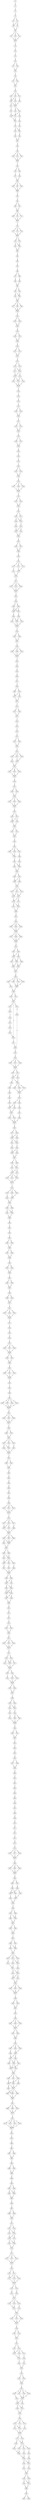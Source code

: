 strict digraph  {
	S0 -> S1 [ label = G ];
	S1 -> S2 [ label = C ];
	S2 -> S3 [ label = C ];
	S3 -> S4 [ label = T ];
	S3 -> S5 [ label = C ];
	S4 -> S6 [ label = C ];
	S5 -> S6 [ label = C ];
	S5 -> S7 [ label = A ];
	S6 -> S8 [ label = G ];
	S7 -> S8 [ label = G ];
	S8 -> S9 [ label = C ];
	S8 -> S10 [ label = T ];
	S8 -> S11 [ label = G ];
	S9 -> S12 [ label = A ];
	S10 -> S12 [ label = A ];
	S11 -> S12 [ label = A ];
	S12 -> S13 [ label = A ];
	S13 -> S14 [ label = C ];
	S14 -> S15 [ label = T ];
	S15 -> S16 [ label = A ];
	S16 -> S17 [ label = T ];
	S16 -> S18 [ label = C ];
	S17 -> S19 [ label = C ];
	S18 -> S19 [ label = C ];
	S19 -> S20 [ label = T ];
	S20 -> S21 [ label = G ];
	S20 -> S22 [ label = C ];
	S21 -> S23 [ label = T ];
	S22 -> S23 [ label = T ];
	S23 -> S24 [ label = C ];
	S24 -> S25 [ label = T ];
	S24 -> S26 [ label = C ];
	S24 -> S27 [ label = G ];
	S25 -> S28 [ label = A ];
	S25 -> S29 [ label = G ];
	S26 -> S28 [ label = A ];
	S27 -> S30 [ label = C ];
	S28 -> S31 [ label = G ];
	S28 -> S32 [ label = C ];
	S29 -> S32 [ label = C ];
	S30 -> S32 [ label = C ];
	S31 -> S33 [ label = T ];
	S32 -> S34 [ label = A ];
	S32 -> S35 [ label = C ];
	S33 -> S36 [ label = T ];
	S34 -> S37 [ label = G ];
	S35 -> S36 [ label = T ];
	S35 -> S38 [ label = C ];
	S36 -> S39 [ label = C ];
	S37 -> S39 [ label = C ];
	S38 -> S40 [ label = T ];
	S39 -> S41 [ label = C ];
	S40 -> S42 [ label = G ];
	S41 -> S43 [ label = T ];
	S41 -> S44 [ label = C ];
	S42 -> S43 [ label = T ];
	S43 -> S45 [ label = G ];
	S44 -> S46 [ label = T ];
	S45 -> S47 [ label = G ];
	S46 -> S47 [ label = G ];
	S47 -> S48 [ label = G ];
	S48 -> S49 [ label = G ];
	S49 -> S50 [ label = T ];
	S49 -> S51 [ label = A ];
	S49 -> S52 [ label = C ];
	S50 -> S53 [ label = T ];
	S51 -> S53 [ label = T ];
	S52 -> S53 [ label = T ];
	S53 -> S54 [ label = C ];
	S54 -> S55 [ label = C ];
	S54 -> S56 [ label = G ];
	S55 -> S57 [ label = C ];
	S56 -> S58 [ label = T ];
	S57 -> S59 [ label = C ];
	S58 -> S59 [ label = C ];
	S59 -> S60 [ label = G ];
	S59 -> S61 [ label = C ];
	S59 -> S62 [ label = T ];
	S60 -> S63 [ label = T ];
	S61 -> S63 [ label = T ];
	S62 -> S63 [ label = T ];
	S63 -> S64 [ label = G ];
	S64 -> S65 [ label = G ];
	S65 -> S66 [ label = G ];
	S65 -> S67 [ label = A ];
	S66 -> S68 [ label = T ];
	S67 -> S68 [ label = T ];
	S68 -> S69 [ label = C ];
	S68 -> S70 [ label = G ];
	S68 -> S71 [ label = T ];
	S69 -> S72 [ label = A ];
	S70 -> S72 [ label = A ];
	S71 -> S72 [ label = A ];
	S72 -> S73 [ label = T ];
	S73 -> S74 [ label = A ];
	S73 -> S75 [ label = C ];
	S73 -> S76 [ label = T ];
	S74 -> S77 [ label = A ];
	S75 -> S77 [ label = A ];
	S76 -> S77 [ label = A ];
	S77 -> S78 [ label = A ];
	S77 -> S79 [ label = G ];
	S78 -> S80 [ label = C ];
	S78 -> S81 [ label = T ];
	S79 -> S80 [ label = C ];
	S80 -> S82 [ label = A ];
	S81 -> S82 [ label = A ];
	S82 -> S83 [ label = A ];
	S83 -> S84 [ label = C ];
	S84 -> S85 [ label = C ];
	S85 -> S86 [ label = C ];
	S86 -> S87 [ label = A ];
	S86 -> S88 [ label = C ];
	S87 -> S89 [ label = G ];
	S88 -> S90 [ label = A ];
	S89 -> S91 [ label = C ];
	S90 -> S91 [ label = C ];
	S91 -> S92 [ label = C ];
	S91 -> S93 [ label = G ];
	S92 -> S94 [ label = A ];
	S92 -> S95 [ label = C ];
	S93 -> S95 [ label = C ];
	S94 -> S96 [ label = G ];
	S95 -> S96 [ label = G ];
	S96 -> S97 [ label = G ];
	S96 -> S98 [ label = A ];
	S96 -> S99 [ label = C ];
	S97 -> S100 [ label = G ];
	S98 -> S100 [ label = G ];
	S99 -> S100 [ label = G ];
	S100 -> S101 [ label = A ];
	S101 -> S102 [ label = T ];
	S101 -> S103 [ label = C ];
	S102 -> S104 [ label = G ];
	S103 -> S104 [ label = G ];
	S104 -> S105 [ label = A ];
	S105 -> S106 [ label = C ];
	S105 -> S107 [ label = T ];
	S106 -> S108 [ label = C ];
	S107 -> S108 [ label = C ];
	S108 -> S109 [ label = G ];
	S109 -> S110 [ label = A ];
	S109 -> S111 [ label = C ];
	S110 -> S112 [ label = A ];
	S111 -> S112 [ label = A ];
	S112 -> S113 [ label = G ];
	S113 -> S114 [ label = C ];
	S113 -> S115 [ label = T ];
	S114 -> S116 [ label = A ];
	S114 -> S117 [ label = T ];
	S115 -> S116 [ label = A ];
	S116 -> S118 [ label = C ];
	S116 -> S119 [ label = T ];
	S117 -> S119 [ label = T ];
	S118 -> S120 [ label = T ];
	S118 -> S121 [ label = C ];
	S119 -> S122 [ label = G ];
	S119 -> S121 [ label = C ];
	S120 -> S123 [ label = A ];
	S121 -> S123 [ label = A ];
	S122 -> S123 [ label = A ];
	S123 -> S124 [ label = G ];
	S124 -> S125 [ label = C ];
	S125 -> S126 [ label = T ];
	S126 -> S127 [ label = T ];
	S127 -> S128 [ label = C ];
	S127 -> S129 [ label = T ];
	S128 -> S130 [ label = C ];
	S129 -> S130 [ label = C ];
	S130 -> S131 [ label = A ];
	S131 -> S132 [ label = A ];
	S131 -> S133 [ label = G ];
	S132 -> S134 [ label = A ];
	S133 -> S134 [ label = A ];
	S134 -> S135 [ label = C ];
	S135 -> S136 [ label = C ];
	S135 -> S137 [ label = T ];
	S136 -> S138 [ label = C ];
	S137 -> S138 [ label = C ];
	S138 -> S139 [ label = A ];
	S139 -> S140 [ label = G ];
	S140 -> S141 [ label = C ];
	S141 -> S142 [ label = T ];
	S142 -> S143 [ label = G ];
	S142 -> S144 [ label = C ];
	S143 -> S145 [ label = G ];
	S144 -> S145 [ label = G ];
	S145 -> S146 [ label = G ];
	S146 -> S147 [ label = T ];
	S146 -> S148 [ label = C ];
	S146 -> S149 [ label = G ];
	S147 -> S150 [ label = C ];
	S148 -> S150 [ label = C ];
	S149 -> S150 [ label = C ];
	S150 -> S151 [ label = C ];
	S151 -> S152 [ label = A ];
	S151 -> S153 [ label = C ];
	S152 -> S154 [ label = A ];
	S153 -> S154 [ label = A ];
	S154 -> S155 [ label = G ];
	S155 -> S156 [ label = C ];
	S155 -> S157 [ label = T ];
	S156 -> S158 [ label = A ];
	S156 -> S159 [ label = G ];
	S157 -> S159 [ label = G ];
	S158 -> S160 [ label = A ];
	S159 -> S161 [ label = G ];
	S160 -> S162 [ label = C ];
	S161 -> S162 [ label = C ];
	S161 -> S163 [ label = A ];
	S162 -> S164 [ label = C ];
	S163 -> S164 [ label = C ];
	S164 -> S165 [ label = A ];
	S165 -> S166 [ label = T ];
	S165 -> S167 [ label = C ];
	S166 -> S168 [ label = G ];
	S167 -> S168 [ label = G ];
	S168 -> S169 [ label = A ];
	S169 -> S170 [ label = C ];
	S170 -> S171 [ label = C ];
	S170 -> S172 [ label = G ];
	S170 -> S173 [ label = A ];
	S171 -> S174 [ label = T ];
	S172 -> S175 [ label = C ];
	S173 -> S175 [ label = C ];
	S174 -> S176 [ label = C ];
	S175 -> S176 [ label = C ];
	S176 -> S177 [ label = A ];
	S177 -> S178 [ label = T ];
	S177 -> S179 [ label = A ];
	S177 -> S180 [ label = G ];
	S178 -> S181 [ label = C ];
	S179 -> S181 [ label = C ];
	S180 -> S181 [ label = C ];
	S181 -> S182 [ label = A ];
	S182 -> S183 [ label = A ];
	S183 -> S184 [ label = A ];
	S183 -> S185 [ label = G ];
	S184 -> S186 [ label = A ];
	S184 -> S187 [ label = C ];
	S185 -> S186 [ label = A ];
	S185 -> S187 [ label = C ];
	S186 -> S188 [ label = A ];
	S187 -> S189 [ label = G ];
	S188 -> S190 [ label = A ];
	S188 -> S191 [ label = G ];
	S189 -> S190 [ label = A ];
	S189 -> S192 [ label = C ];
	S190 -> S193 [ label = G ];
	S191 -> S193 [ label = G ];
	S192 -> S193 [ label = G ];
	S193 -> S194 [ label = T ];
	S194 -> S195 [ label = G ];
	S194 -> S196 [ label = C ];
	S195 -> S197 [ label = A ];
	S196 -> S197 [ label = A ];
	S197 -> S198 [ label = C ];
	S198 -> S199 [ label = T ];
	S198 -> S200 [ label = G ];
	S198 -> S201 [ label = C ];
	S199 -> S202 [ label = T ];
	S200 -> S202 [ label = T ];
	S201 -> S202 [ label = T ];
	S202 -> S203 [ label = G ];
	S203 -> S204 [ label = G ];
	S204 -> S205 [ label = A ];
	S205 -> S206 [ label = A ];
	S206 -> S207 [ label = C ];
	S207 -> S208 [ label = G ];
	S208 -> S209 [ label = T ];
	S208 -> S210 [ label = C ];
	S209 -> S211 [ label = C ];
	S210 -> S212 [ label = G ];
	S210 -> S211 [ label = C ];
	S211 -> S213 [ label = C ];
	S212 -> S213 [ label = C ];
	S213 -> S214 [ label = T ];
	S214 -> S215 [ label = G ];
	S214 -> S216 [ label = C ];
	S215 -> S217 [ label = T ];
	S216 -> S217 [ label = T ];
	S217 -> S218 [ label = T ];
	S218 -> S219 [ label = C ];
	S219 -> S220 [ label = T ];
	S220 -> S221 [ label = C ];
	S221 -> S222 [ label = C ];
	S221 -> S223 [ label = T ];
	S222 -> S224 [ label = C ];
	S223 -> S224 [ label = C ];
	S224 -> S225 [ label = C ];
	S225 -> S226 [ label = A ];
	S225 -> S227 [ label = T ];
	S225 -> S228 [ label = G ];
	S226 -> S229 [ label = A ];
	S227 -> S230 [ label = C ];
	S228 -> S230 [ label = C ];
	S229 -> S231 [ label = G ];
	S230 -> S231 [ label = G ];
	S231 -> S232 [ label = G ];
	S231 -> S233 [ label = A ];
	S231 -> S234 [ label = C ];
	S232 -> S235 [ label = T ];
	S233 -> S235 [ label = T ];
	S234 -> S235 [ label = T ];
	S235 -> S236 [ label = G ];
	S236 -> S237 [ label = G ];
	S237 -> S238 [ label = C ];
	S237 -> S239 [ label = A ];
	S238 -> S240 [ label = T ];
	S239 -> S240 [ label = T ];
	S240 -> S241 [ label = T ];
	S240 -> S242 [ label = C ];
	S240 -> S243 [ label = G ];
	S241 -> S244 [ label = C ];
	S242 -> S244 [ label = C ];
	S243 -> S244 [ label = C ];
	S244 -> S245 [ label = C ];
	S245 -> S246 [ label = G ];
	S245 -> S247 [ label = C ];
	S246 -> S248 [ label = G ];
	S247 -> S248 [ label = G ];
	S247 -> S249 [ label = C ];
	S248 -> S250 [ label = T ];
	S249 -> S250 [ label = T ];
	S250 -> S251 [ label = G ];
	S250 -> S252 [ label = C ];
	S251 -> S253 [ label = A ];
	S252 -> S253 [ label = A ];
	S253 -> S254 [ label = G ];
	S254 -> S255 [ label = C ];
	S255 -> S256 [ label = C ];
	S255 -> S257 [ label = G ];
	S255 -> S258 [ label = A ];
	S256 -> S259 [ label = T ];
	S257 -> S260 [ label = C ];
	S258 -> S259 [ label = T ];
	S259 -> S261 [ label = G ];
	S260 -> S262 [ label = C ];
	S261 -> S263 [ label = C ];
	S261 -> S264 [ label = A ];
	S262 -> S264 [ label = A ];
	S263 -> S265 [ label = G ];
	S264 -> S265 [ label = G ];
	S265 -> S266 [ label = T ];
	S265 -> S267 [ label = G ];
	S266 -> S268 [ label = C ];
	S267 -> S268 [ label = C ];
	S267 -> S269 [ label = T ];
	S268 -> S270 [ label = C ];
	S269 -> S270 [ label = C ];
	S270 -> S271 [ label = C ];
	S270 -> S272 [ label = G ];
	S270 -> S273 [ label = A ];
	S271 -> S274 [ label = G ];
	S271 -> S275 [ label = A ];
	S272 -> S274 [ label = G ];
	S273 -> S275 [ label = A ];
	S274 -> S276 [ label = T ];
	S275 -> S277 [ label = C ];
	S275 -> S276 [ label = T ];
	S276 -> S278 [ label = C ];
	S276 -> S279 [ label = G ];
	S277 -> S278 [ label = C ];
	S278 -> S280 [ label = T ];
	S279 -> S280 [ label = T ];
	S280 -> S281 [ label = A ];
	S281 -> S282 [ label = C ];
	S282 -> S283 [ label = G ];
	S282 -> S284 [ label = A ];
	S282 -> S285 [ label = C ];
	S283 -> S286 [ label = C ];
	S284 -> S286 [ label = C ];
	S285 -> S286 [ label = C ];
	S286 -> S287 [ label = A ];
	S286 -> S288 [ label = C ];
	S286 -> S289 [ label = G ];
	S287 -> S290 [ label = G ];
	S288 -> S290 [ label = G ];
	S289 -> S290 [ label = G ];
	S290 -> S291 [ label = A ];
	S291 -> S292 [ label = T ];
	S291 -> S293 [ label = G ];
	S292 -> S294 [ label = C ];
	S293 -> S294 [ label = C ];
	S293 -> S295 [ label = A ];
	S294 -> S296 [ label = C ];
	S294 -> S297 [ label = A ];
	S295 -> S298 [ label = T ];
	S295 -> S296 [ label = C ];
	S296 -> S299 [ label = C ];
	S296 -> S300 [ label = G ];
	S297 -> S299 [ label = C ];
	S298 -> S300 [ label = G ];
	S299 -> S301 [ label = G ];
	S300 -> S301 [ label = G ];
	S301 -> S302 [ label = G ];
	S302 -> S303 [ label = T ];
	S302 -> S304 [ label = G ];
	S302 -> S305 [ label = A ];
	S302 -> S306 [ label = C ];
	S303 -> S307 [ label = C ];
	S304 -> S308 [ label = G ];
	S305 -> S308 [ label = G ];
	S306 -> S308 [ label = G ];
	S307 -> S309 [ label = C ];
	S308 -> S309 [ label = C ];
	S309 -> S310 [ label = C ];
	S309 -> S311 [ label = G ];
	S310 -> S312 [ label = A ];
	S311 -> S312 [ label = A ];
	S312 -> S313 [ label = G ];
	S312 -> S314 [ label = T ];
	S312 -> S315 [ label = T ];
	S313 -> S316 [ label = C ];
	S314 -> S317 [ label = C ];
	S315 -> S318 [ label = G ];
	S316 -> S319 [ label = C ];
	S317 -> S320 [ label = C ];
	S318 -> S320 [ label = C ];
	S319 -> S321 [ label = T ];
	S320 -> S322 [ label = A ];
	S321 -> S323 [ label = C ];
	S322 -> S324 [ label = G ];
	S323 -> S325 [ label = C ];
	S324 -> S326 [ label = T ];
	S324 -> S327 [ label = G ];
	S324 -> S328 [ label = C ];
	S325 -> S314 [ label = T ];
	S326 -> S329 [ label = C ];
	S327 -> S329 [ label = C ];
	S328 -> S329 [ label = C ];
	S329 -> S330 [ label = C ];
	S329 -> S331 [ label = G ];
	S330 -> S332 [ label = A ];
	S331 -> S333 [ label = G ];
	S331 -> S332 [ label = A ];
	S332 -> S334 [ label = T ];
	S332 -> S335 [ label = C ];
	S333 -> S335 [ label = C ];
	S334 -> S336 [ label = A ];
	S335 -> S337 [ label = G ];
	S335 -> S338 [ label = T ];
	S335 -> S339 [ label = C ];
	S336 -> S340 [ label = A ];
	S337 -> S341 [ label = C ];
	S338 -> S341 [ label = C ];
	S339 -> S341 [ label = C ];
	S340 -> S342 [ label = A ];
	S341 -> S343 [ label = G ];
	S342 -> S344 [ label = A ];
	S343 -> S345 [ label = C ];
	S343 -> S346 [ label = G ];
	S344 -> S347 [ label = C ];
	S345 -> S347 [ label = C ];
	S345 -> S348 [ label = A ];
	S346 -> S349 [ label = G ];
	S347 -> S350 [ label = C ];
	S348 -> S350 [ label = C ];
	S349 -> S351 [ label = T ];
	S350 -> S352 [ label = A ];
	S350 -> S353 [ label = C ];
	S351 -> S354 [ label = G ];
	S352 -> S355 [ label = G ];
	S353 -> S355 [ label = G ];
	S354 -> S355 [ label = G ];
	S355 -> S356 [ label = A ];
	S356 -> S357 [ label = A ];
	S356 -> S358 [ label = C ];
	S357 -> S359 [ label = G ];
	S358 -> S360 [ label = A ];
	S358 -> S359 [ label = G ];
	S359 -> S361 [ label = A ];
	S359 -> S362 [ label = G ];
	S360 -> S361 [ label = A ];
	S361 -> S363 [ label = C ];
	S362 -> S364 [ label = A ];
	S363 -> S365 [ label = A ];
	S363 -> S366 [ label = G ];
	S364 -> S366 [ label = G ];
	S365 -> S367 [ label = G ];
	S366 -> S367 [ label = G ];
	S367 -> S368 [ label = C ];
	S367 -> S369 [ label = T ];
	S368 -> S370 [ label = A ];
	S368 -> S371 [ label = C ];
	S369 -> S371 [ label = C ];
	S370 -> S372 [ label = G ];
	S371 -> S373 [ label = A ];
	S371 -> S372 [ label = G ];
	S372 -> S374 [ label = A ];
	S372 -> S375 [ label = G ];
	S372 -> S376 [ label = C ];
	S373 -> S376 [ label = C ];
	S374 -> S377 [ label = C ];
	S375 -> S377 [ label = C ];
	S376 -> S377 [ label = C ];
	S377 -> S378 [ label = C ];
	S378 -> S379 [ label = G ];
	S378 -> S380 [ label = T ];
	S378 -> S381 [ label = A ];
	S379 -> S382 [ label = A ];
	S380 -> S383 [ label = C ];
	S381 -> S383 [ label = C ];
	S382 -> S384 [ label = G ];
	S383 -> S384 [ label = G ];
	S384 -> S385 [ label = A ];
	S384 -> S386 [ label = C ];
	S385 -> S387 [ label = C ];
	S385 -> S388 [ label = A ];
	S386 -> S388 [ label = A ];
	S387 -> S389 [ label = T ];
	S388 -> S389 [ label = T ];
	S389 -> S390 [ label = C ];
	S390 -> S391 [ label = A ];
	S391 -> S392 [ label = T ];
	S392 -> S393 [ label = C ];
	S393 -> S394 [ label = A ];
	S393 -> S395 [ label = G ];
	S394 -> S396 [ label = T ];
	S395 -> S396 [ label = T ];
	S396 -> S397 [ label = C ];
	S396 -> S398 [ label = A ];
	S397 -> S399 [ label = A ];
	S398 -> S399 [ label = A ];
	S399 -> S400 [ label = C ];
	S400 -> S401 [ label = C ];
	S400 -> S402 [ label = G ];
	S401 -> S403 [ label = C ];
	S402 -> S403 [ label = C ];
	S403 -> S404 [ label = C ];
	S404 -> S405 [ label = G ];
	S404 -> S406 [ label = A ];
	S405 -> S407 [ label = G ];
	S406 -> S407 [ label = G ];
	S407 -> S408 [ label = C ];
	S408 -> S409 [ label = G ];
	S408 -> S410 [ label = C ];
	S409 -> S411 [ label = A ];
	S410 -> S411 [ label = A ];
	S411 -> S412 [ label = C ];
	S412 -> S413 [ label = T ];
	S412 -> S414 [ label = C ];
	S412 -> S415 [ label = G ];
	S413 -> S416 [ label = T ];
	S414 -> S416 [ label = T ];
	S415 -> S416 [ label = T ];
	S416 -> S417 [ label = C ];
	S417 -> S418 [ label = C ];
	S418 -> S419 [ label = A ];
	S419 -> S420 [ label = G ];
	S420 -> S421 [ label = C ];
	S421 -> S422 [ label = C ];
	S421 -> S423 [ label = G ];
	S421 -> S424 [ label = T ];
	S422 -> S425 [ label = C ];
	S423 -> S425 [ label = C ];
	S424 -> S425 [ label = C ];
	S425 -> S426 [ label = C ];
	S425 -> S427 [ label = A ];
	S426 -> S428 [ label = G ];
	S427 -> S428 [ label = G ];
	S428 -> S429 [ label = A ];
	S429 -> S430 [ label = G ];
	S429 -> S431 [ label = C ];
	S429 -> S432 [ label = T ];
	S430 -> S433 [ label = T ];
	S431 -> S433 [ label = T ];
	S432 -> S433 [ label = T ];
	S433 -> S434 [ label = T ];
	S434 -> S435 [ label = T ];
	S435 -> S436 [ label = G ];
	S436 -> S437 [ label = C ];
	S437 -> S438 [ label = A ];
	S437 -> S439 [ label = T ];
	S437 -> S440 [ label = C ];
	S437 -> S441 [ label = G ];
	S438 -> S442 [ label = G ];
	S439 -> S442 [ label = G ];
	S440 -> S442 [ label = G ];
	S441 -> S442 [ label = G ];
	S442 -> S443 [ label = G ];
	S443 -> S444 [ label = G ];
	S443 -> S445 [ label = C ];
	S443 -> S446 [ label = T ];
	S444 -> S447 [ label = G ];
	S445 -> S447 [ label = G ];
	S446 -> S447 [ label = G ];
	S447 -> S448 [ label = T ];
	S448 -> S449 [ label = C ];
	S448 -> S450 [ label = G ];
	S449 -> S451 [ label = A ];
	S450 -> S451 [ label = A ];
	S451 -> S452 [ label = G ];
	S451 -> S453 [ label = C ];
	S451 -> S454 [ label = A ];
	S452 -> S455 [ label = T ];
	S452 -> S456 [ label = C ];
	S453 -> S457 [ label = G ];
	S454 -> S455 [ label = T ];
	S455 -> S458 [ label = T ];
	S456 -> S458 [ label = T ];
	S457 -> S458 [ label = T ];
	S458 -> S459 [ label = T ];
	S459 -> S460 [ label = C ];
	S459 -> S461 [ label = T ];
	S460 -> S462 [ label = C ];
	S461 -> S462 [ label = C ];
	S462 -> S463 [ label = A ];
	S463 -> S464 [ label = G ];
	S464 -> S465 [ label = A ];
	S465 -> S466 [ label = A ];
	S466 -> S467 [ label = G ];
	S467 -> S468 [ label = A ];
	S468 -> S469 [ label = C ];
	S469 -> S470 [ label = A ];
	S469 -> S471 [ label = G ];
	S469 -> S472 [ label = T ];
	S470 -> S473 [ label = G ];
	S471 -> S473 [ label = G ];
	S472 -> S473 [ label = G ];
	S473 -> S474 [ label = T ];
	S474 -> S475 [ label = T ];
	S474 -> S476 [ label = G ];
	S474 -> S477 [ label = C ];
	S475 -> S478 [ label = C ];
	S476 -> S479 [ label = G ];
	S476 -> S478 [ label = C ];
	S477 -> S480 [ label = A ];
	S478 -> S481 [ label = T ];
	S479 -> S481 [ label = T ];
	S480 -> S481 [ label = T ];
	S481 -> S482 [ label = T ];
	S481 -> S483 [ label = C ];
	S481 -> S484 [ label = G ];
	S482 -> S485 [ label = A ];
	S482 -> S486 [ label = G ];
	S483 -> S486 [ label = G ];
	S484 -> S486 [ label = G ];
	S485 -> S487 [ label = T ];
	S486 -> S487 [ label = T ];
	S487 -> S488 [ label = T ];
	S487 -> S489 [ label = G ];
	S488 -> S490 [ label = G ];
	S489 -> S490 [ label = G ];
	S489 -> S491 [ label = A ];
	S490 -> S492 [ label = G ];
	S490 -> S493 [ label = C ];
	S490 -> S494 [ label = T ];
	S491 -> S494 [ label = T ];
	S492 -> S495 [ label = T ];
	S493 -> S496 [ label = C ];
	S494 -> S497 [ label = G ];
	S495 -> S498 [ label = G ];
	S496 -> S498 [ label = G ];
	S497 -> S498 [ label = G ];
	S498 -> S499 [ label = T ];
	S498 -> S500 [ label = C ];
	S499 -> S501 [ label = G ];
	S500 -> S501 [ label = G ];
	S500 -> S502 [ label = C ];
	S501 -> S503 [ label = A ];
	S501 -> S504 [ label = C ];
	S502 -> S504 [ label = C ];
	S503 -> S505 [ label = A ];
	S503 -> S506 [ label = G ];
	S504 -> S506 [ label = G ];
	S504 -> S505 [ label = A ];
	S505 -> S507 [ label = G ];
	S506 -> S507 [ label = G ];
	S506 -> S508 [ label = A ];
	S507 -> S509 [ label = C ];
	S508 -> S509 [ label = C ];
	S509 -> S510 [ label = A ];
	S510 -> S511 [ label = G ];
	S511 -> S512 [ label = C ];
	S512 -> S513 [ label = A ];
	S513 -> S514 [ label = C ];
	S513 -> S515 [ label = G ];
	S514 -> S516 [ label = G ];
	S515 -> S516 [ label = G ];
	S516 -> S517 [ label = G ];
	S517 -> S518 [ label = C ];
	S517 -> S519 [ label = A ];
	S517 -> S520 [ label = G ];
	S518 -> S521 [ label = A ];
	S519 -> S521 [ label = A ];
	S520 -> S521 [ label = A ];
	S521 -> S522 [ label = A ];
	S522 -> S523 [ label = A ];
	S522 -> S524 [ label = G ];
	S523 -> S525 [ label = A ];
	S523 -> S526 [ label = G ];
	S524 -> S526 [ label = G ];
	S524 -> S527 [ label = C ];
	S525 -> S528 [ label = T ];
	S526 -> S528 [ label = T ];
	S527 -> S528 [ label = T ];
	S528 -> S529 [ label = C ];
	S528 -> S530 [ label = G ];
	S529 -> S531 [ label = T ];
	S530 -> S532 [ label = C ];
	S530 -> S533 [ label = G ];
	S531 -> S534 [ label = T ];
	S532 -> S534 [ label = T ];
	S533 -> S534 [ label = T ];
	S534 -> S535 [ label = T ];
	S534 -> S536 [ label = G ];
	S535 -> S537 [ label = G ];
	S536 -> S537 [ label = G ];
	S537 -> S538 [ label = T ];
	S538 -> S539 [ label = G ];
	S538 -> S540 [ label = T ];
	S539 -> S541 [ label = A ];
	S539 -> S542 [ label = C ];
	S540 -> S542 [ label = C ];
	S541 -> S543 [ label = A ];
	S542 -> S544 [ label = G ];
	S543 -> S545 [ label = G ];
	S544 -> S546 [ label = A ];
	S544 -> S547 [ label = C ];
	S545 -> S548 [ label = C ];
	S546 -> S548 [ label = C ];
	S547 -> S548 [ label = C ];
	S548 -> S549 [ label = A ];
	S549 -> S550 [ label = T ];
	S549 -> S551 [ label = C ];
	S550 -> S552 [ label = G ];
	S551 -> S552 [ label = G ];
	S552 -> S553 [ label = T ];
	S553 -> S554 [ label = C ];
	S554 -> S555 [ label = T ];
	S555 -> S556 [ label = A ];
	S556 -> S557 [ label = T ];
	S556 -> S558 [ label = C ];
	S557 -> S559 [ label = A ];
	S558 -> S559 [ label = A ];
	S559 -> S560 [ label = A ];
	S560 -> S561 [ label = C ];
	S561 -> S562 [ label = T ];
	S562 -> S563 [ label = T ];
	S563 -> S564 [ label = C ];
	S564 -> S565 [ label = C ];
	S565 -> S566 [ label = A ];
	S566 -> S567 [ label = C ];
	S567 -> S568 [ label = C ];
	S568 -> S569 [ label = A ];
	S569 -> S570 [ label = G ];
	S570 -> S571 [ label = A ];
	S571 -> S572 [ label = G ];
	S572 -> S573 [ label = C ];
	S573 -> S574 [ label = A ];
	S574 -> S575 [ label = C ];
	S575 -> S576 [ label = G ];
	S575 -> S577 [ label = C ];
	S575 -> S578 [ label = A ];
	S576 -> S579 [ label = G ];
	S577 -> S579 [ label = G ];
	S578 -> S579 [ label = G ];
	S579 -> S580 [ label = A ];
	S580 -> S581 [ label = T ];
	S580 -> S582 [ label = A ];
	S580 -> S583 [ label = G ];
	S581 -> S584 [ label = G ];
	S582 -> S584 [ label = G ];
	S583 -> S584 [ label = G ];
	S584 -> S585 [ label = A ];
	S585 -> S586 [ label = A ];
	S585 -> S587 [ label = G ];
	S586 -> S588 [ label = G ];
	S587 -> S589 [ label = A ];
	S588 -> S590 [ label = C ];
	S588 -> S591 [ label = T ];
	S589 -> S590 [ label = C ];
	S589 -> S592 [ label = G ];
	S590 -> S593 [ label = T ];
	S591 -> S594 [ label = C ];
	S592 -> S594 [ label = C ];
	S593 -> S595 [ label = G ];
	S594 -> S595 [ label = G ];
	S595 -> S596 [ label = G ];
	S596 -> S597 [ label = G ];
	S596 -> S598 [ label = C ];
	S597 -> S599 [ label = G ];
	S597 -> S600 [ label = C ];
	S598 -> S599 [ label = G ];
	S599 -> S601 [ label = A ];
	S600 -> S601 [ label = A ];
	S601 -> S602 [ label = C ];
	S601 -> S603 [ label = T ];
	S602 -> S604 [ label = T ];
	S603 -> S604 [ label = T ];
	S604 -> S605 [ label = T ];
	S605 -> S606 [ label = C ];
	S605 -> S607 [ label = T ];
	S606 -> S608 [ label = C ];
	S606 -> S609 [ label = T ];
	S607 -> S608 [ label = C ];
	S608 -> S610 [ label = T ];
	S609 -> S610 [ label = T ];
	S610 -> S611 [ label = C ];
	S610 -> S612 [ label = G ];
	S610 -> S613 [ label = A ];
	S611 -> S614 [ label = A ];
	S612 -> S615 [ label = G ];
	S612 -> S616 [ label = C ];
	S613 -> S615 [ label = G ];
	S614 -> S617 [ label = T ];
	S615 -> S618 [ label = C ];
	S616 -> S617 [ label = T ];
	S617 -> S619 [ label = C ];
	S617 -> S620 [ label = G ];
	S618 -> S619 [ label = C ];
	S619 -> S621 [ label = A ];
	S619 -> S622 [ label = G ];
	S620 -> S622 [ label = G ];
	S621 -> S623 [ label = A ];
	S622 -> S623 [ label = A ];
	S623 -> S624 [ label = T ];
	S623 -> S625 [ label = G ];
	S623 -> S626 [ label = C ];
	S624 -> S627 [ label = G ];
	S625 -> S627 [ label = G ];
	S626 -> S627 [ label = G ];
	S627 -> S628 [ label = C ];
	S628 -> S629 [ label = T ];
	S628 -> S630 [ label = C ];
	S629 -> S631 [ label = G ];
	S630 -> S631 [ label = G ];
	S631 -> S632 [ label = A ];
	S632 -> S633 [ label = C ];
	S633 -> S634 [ label = A ];
	S633 -> S635 [ label = T ];
	S633 -> S636 [ label = C ];
	S634 -> S637 [ label = T ];
	S635 -> S637 [ label = T ];
	S636 -> S637 [ label = T ];
	S637 -> S638 [ label = C ];
	S637 -> S639 [ label = G ];
	S638 -> S640 [ label = C ];
	S639 -> S640 [ label = C ];
	S640 -> S641 [ label = A ];
	S641 -> S642 [ label = A ];
	S641 -> S643 [ label = G ];
	S641 -> S644 [ label = C ];
	S642 -> S645 [ label = A ];
	S643 -> S646 [ label = C ];
	S644 -> S646 [ label = C ];
	S645 -> S647 [ label = A ];
	S646 -> S647 [ label = A ];
	S646 -> S648 [ label = G ];
	S647 -> S649 [ label = G ];
	S647 -> S650 [ label = C ];
	S648 -> S651 [ label = T ];
	S648 -> S650 [ label = C ];
	S649 -> S652 [ label = C ];
	S650 -> S653 [ label = A ];
	S650 -> S652 [ label = C ];
	S651 -> S652 [ label = C ];
	S652 -> S654 [ label = G ];
	S653 -> S654 [ label = G ];
	S654 -> S655 [ label = T ];
	S654 -> S656 [ label = G ];
	S654 -> S657 [ label = C ];
	S655 -> S658 [ label = T ];
	S655 -> S659 [ label = G ];
	S656 -> S659 [ label = G ];
	S657 -> S660 [ label = A ];
	S658 -> S661 [ label = C ];
	S659 -> S662 [ label = G ];
	S659 -> S661 [ label = C ];
	S660 -> S661 [ label = C ];
	S661 -> S663 [ label = C ];
	S661 -> S664 [ label = A ];
	S661 -> S665 [ label = G ];
	S662 -> S663 [ label = C ];
	S663 -> S666 [ label = T ];
	S664 -> S666 [ label = T ];
	S665 -> S666 [ label = T ];
	S666 -> S667 [ label = C ];
	S667 -> S668 [ label = A ];
	S667 -> S669 [ label = C ];
	S667 -> S670 [ label = G ];
	S668 -> S671 [ label = G ];
	S669 -> S671 [ label = G ];
	S670 -> S671 [ label = G ];
	S671 -> S672 [ label = A ];
	S672 -> S673 [ label = A ];
	S672 -> S674 [ label = T ];
	S672 -> S675 [ label = G ];
	S672 -> S676 [ label = C ];
	S673 -> S677 [ label = T ];
	S674 -> S677 [ label = T ];
	S675 -> S677 [ label = T ];
	S676 -> S677 [ label = T ];
	S677 -> S678 [ label = A ];
	S678 -> S679 [ label = C ];
	S679 -> S680 [ label = C ];
	S680 -> S681 [ label = T ];
	S681 -> S682 [ label = C ];
	S681 -> S683 [ label = A ];
	S682 -> S684 [ label = A ];
	S683 -> S684 [ label = A ];
	S684 -> S685 [ label = T ];
	S685 -> S686 [ label = T ];
	S685 -> S687 [ label = C ];
	S686 -> S688 [ label = G ];
	S687 -> S688 [ label = G ];
	S688 -> S689 [ label = A ];
	S689 -> S690 [ label = C ];
	S690 -> S691 [ label = A ];
	S690 -> S692 [ label = G ];
	S691 -> S693 [ label = A ];
	S691 -> S694 [ label = G ];
	S692 -> S694 [ label = G ];
	S693 -> S695 [ label = C ];
	S694 -> S695 [ label = C ];
	S695 -> S696 [ label = T ];
	S696 -> S697 [ label = C ];
	S697 -> S698 [ label = C ];
	S697 -> S699 [ label = G ];
	S698 -> S700 [ label = C ];
	S699 -> S700 [ label = C ];
	S700 -> S701 [ label = T ];
	S701 -> S702 [ label = G ];
	S701 -> S703 [ label = C ];
	S702 -> S704 [ label = C ];
	S702 -> S705 [ label = T ];
	S703 -> S705 [ label = T ];
	S704 -> S706 [ label = A ];
	S705 -> S706 [ label = A ];
	S705 -> S707 [ label = T ];
	S706 -> S708 [ label = C ];
	S706 -> S709 [ label = T ];
	S707 -> S708 [ label = C ];
	S708 -> S710 [ label = C ];
	S709 -> S710 [ label = C ];
	S710 -> S711 [ label = T ];
	S711 -> S712 [ label = C ];
	S711 -> S713 [ label = G ];
	S711 -> S714 [ label = T ];
	S712 -> S715 [ label = C ];
	S713 -> S715 [ label = C ];
	S714 -> S715 [ label = C ];
	S715 -> S716 [ label = A ];
	S716 -> S717 [ label = C ];
	S716 -> S718 [ label = T ];
	S717 -> S719 [ label = C ];
	S717 -> S720 [ label = A ];
	S717 -> S721 [ label = G ];
	S718 -> S721 [ label = G ];
	S719 -> S722 [ label = T ];
	S720 -> S722 [ label = T ];
	S721 -> S722 [ label = T ];
	S722 -> S723 [ label = G ];
	S722 -> S724 [ label = T ];
	S723 -> S725 [ label = A ];
	S724 -> S726 [ label = G ];
	S725 -> S727 [ label = T ];
	S726 -> S727 [ label = T ];
	S727 -> S728 [ label = C ];
	S727 -> S729 [ label = G ];
	S727 -> S730 [ label = A ];
	S728 -> S731 [ label = A ];
	S729 -> S732 [ label = G ];
	S730 -> S731 [ label = A ];
	S731 -> S733 [ label = T ];
	S732 -> S733 [ label = T ];
	S733 -> S734 [ label = T ];
	S733 -> S735 [ label = G ];
	S733 -> S736 [ label = A ];
	S734 -> S737 [ label = A ];
	S735 -> S737 [ label = A ];
	S736 -> S737 [ label = A ];
	S737 -> S738 [ label = A ];
	S738 -> S739 [ label = A ];
	S738 -> S740 [ label = G ];
	S739 -> S741 [ label = C ];
	S740 -> S741 [ label = C ];
	S741 -> S742 [ label = C ];
	S742 -> S743 [ label = G ];
	S742 -> S744 [ label = C ];
	S743 -> S745 [ label = A ];
	S743 -> S746 [ label = C ];
	S743 -> S747 [ label = T ];
	S744 -> S745 [ label = A ];
	S745 -> S748 [ label = T ];
	S746 -> S748 [ label = T ];
	S747 -> S749 [ label = C ];
	S748 -> S750 [ label = C ];
	S749 -> S751 [ label = G ];
	S750 -> S752 [ label = T ];
	S751 -> S752 [ label = T ];
	S752 -> S753 [ label = A ];
	S753 -> S754 [ label = C ];
	S753 -> S755 [ label = T ];
	S754 -> S756 [ label = C ];
	S755 -> S756 [ label = C ];
	S756 -> S757 [ label = A ];
	S757 -> S758 [ label = G ];
	S757 -> S759 [ label = C ];
	S757 -> S760 [ label = T ];
	S757 -> S761 [ label = A ];
	S758 -> S762 [ label = C ];
	S759 -> S763 [ label = A ];
	S760 -> S763 [ label = A ];
	S761 -> S763 [ label = A ];
	S762 -> S764 [ label = C ];
	S763 -> S765 [ label = G ];
	S763 -> S764 [ label = C ];
	S764 -> S766 [ label = T ];
	S764 -> S767 [ label = C ];
	S765 -> S767 [ label = C ];
	S766 -> S768 [ label = C ];
	S767 -> S768 [ label = C ];
	S768 -> S769 [ label = T ];
	S769 -> S770 [ label = G ];
	S769 -> S771 [ label = C ];
	S769 -> S772 [ label = T ];
	S770 -> S773 [ label = G ];
	S770 -> S774 [ label = A ];
	S771 -> S774 [ label = A ];
	S772 -> S775 [ label = C ];
	S773 -> S776 [ label = T ];
	S774 -> S776 [ label = T ];
	S775 -> S776 [ label = T ];
	S776 -> S777 [ label = T ];
	S776 -> S778 [ label = C ];
	S777 -> S779 [ label = A ];
	S777 -> S780 [ label = G ];
	S778 -> S779 [ label = A ];
	S779 -> S781 [ label = G ];
	S779 -> S782 [ label = A ];
	S779 -> S783 [ label = C ];
	S780 -> S784 [ label = T ];
	S781 -> S785 [ label = G ];
	S782 -> S786 [ label = A ];
	S783 -> S787 [ label = C ];
	S784 -> S786 [ label = A ];
	S785 -> S788 [ label = G ];
	S786 -> S788 [ label = G ];
	S787 -> S789 [ label = A ];
	S788 -> S790 [ label = T ];
	S788 -> S791 [ label = C ];
	S789 -> S791 [ label = C ];
	S790 -> S792 [ label = T ];
	S791 -> S793 [ label = C ];
	S792 -> S794 [ label = A ];
	S793 -> S794 [ label = A ];
	S794 -> S795 [ label = G ];
	S794 -> S796 [ label = A ];
	S795 -> S797 [ label = G ];
	S795 -> S798 [ label = A ];
	S796 -> S797 [ label = G ];
	S797 -> S800 [ label = A ];
	S798 -> S800 [ label = A ];
	S800 -> S801 [ label = A ];
	S801 -> S802 [ label = G ];
	S801 -> S803 [ label = C ];
}

